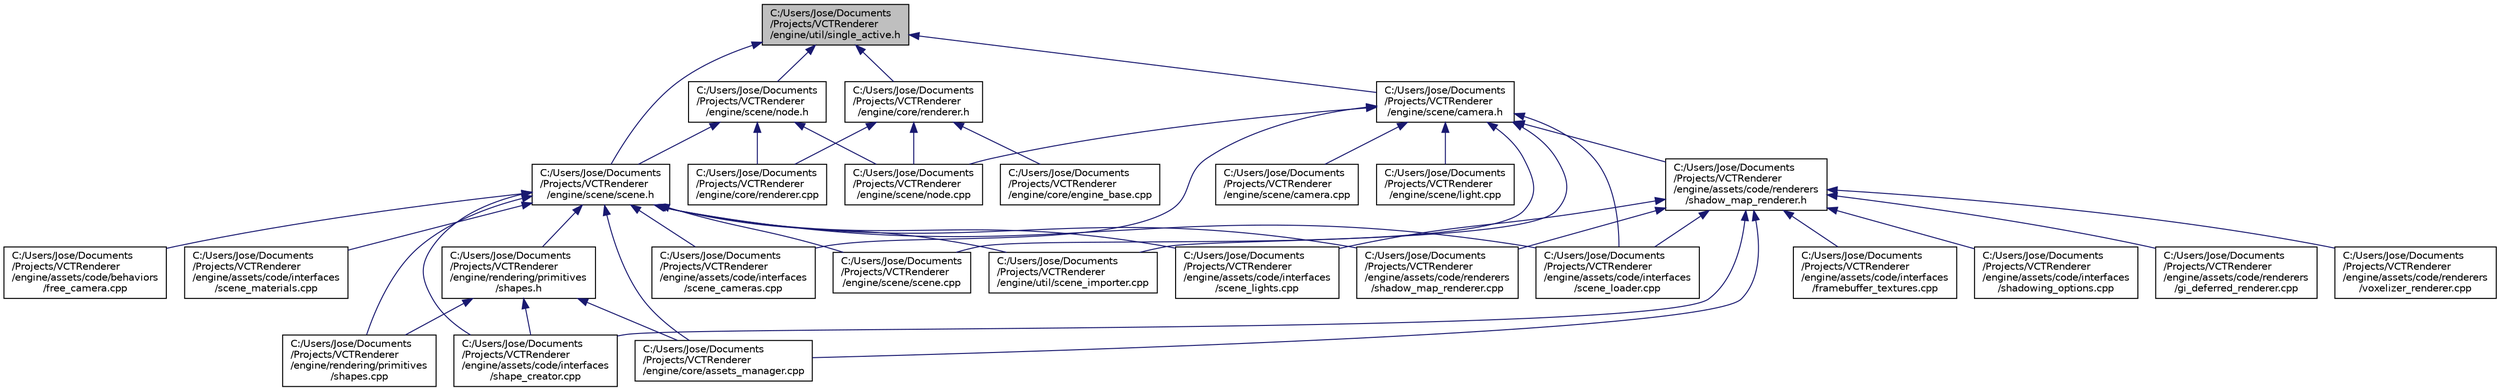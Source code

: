 digraph "C:/Users/Jose/Documents/Projects/VCTRenderer/engine/util/single_active.h"
{
 // INTERACTIVE_SVG=YES
 // LATEX_PDF_SIZE
  edge [fontname="Helvetica",fontsize="10",labelfontname="Helvetica",labelfontsize="10"];
  node [fontname="Helvetica",fontsize="10",shape=record];
  Node1 [label="C:/Users/Jose/Documents\l/Projects/VCTRenderer\l/engine/util/single_active.h",height=0.2,width=0.4,color="black", fillcolor="grey75", style="filled", fontcolor="black",tooltip=" "];
  Node1 -> Node2 [dir="back",color="midnightblue",fontsize="10",style="solid",fontname="Helvetica"];
  Node2 [label="C:/Users/Jose/Documents\l/Projects/VCTRenderer\l/engine/scene/node.h",height=0.2,width=0.4,color="black", fillcolor="white", style="filled",URL="$node_8h.html",tooltip=" "];
  Node2 -> Node3 [dir="back",color="midnightblue",fontsize="10",style="solid",fontname="Helvetica"];
  Node3 [label="C:/Users/Jose/Documents\l/Projects/VCTRenderer\l/engine/scene/scene.h",height=0.2,width=0.4,color="black", fillcolor="white", style="filled",URL="$scene_8h.html",tooltip=" "];
  Node3 -> Node4 [dir="back",color="midnightblue",fontsize="10",style="solid",fontname="Helvetica"];
  Node4 [label="C:/Users/Jose/Documents\l/Projects/VCTRenderer\l/engine/assets/code/behaviors\l/free_camera.cpp",height=0.2,width=0.4,color="black", fillcolor="white", style="filled",URL="$free__camera_8cpp.html",tooltip=" "];
  Node3 -> Node5 [dir="back",color="midnightblue",fontsize="10",style="solid",fontname="Helvetica"];
  Node5 [label="C:/Users/Jose/Documents\l/Projects/VCTRenderer\l/engine/assets/code/interfaces\l/scene_cameras.cpp",height=0.2,width=0.4,color="black", fillcolor="white", style="filled",URL="$scene__cameras_8cpp.html",tooltip=" "];
  Node3 -> Node6 [dir="back",color="midnightblue",fontsize="10",style="solid",fontname="Helvetica"];
  Node6 [label="C:/Users/Jose/Documents\l/Projects/VCTRenderer\l/engine/assets/code/interfaces\l/scene_lights.cpp",height=0.2,width=0.4,color="black", fillcolor="white", style="filled",URL="$scene__lights_8cpp.html",tooltip=" "];
  Node3 -> Node7 [dir="back",color="midnightblue",fontsize="10",style="solid",fontname="Helvetica"];
  Node7 [label="C:/Users/Jose/Documents\l/Projects/VCTRenderer\l/engine/assets/code/interfaces\l/scene_loader.cpp",height=0.2,width=0.4,color="black", fillcolor="white", style="filled",URL="$scene__loader_8cpp.html",tooltip=" "];
  Node3 -> Node8 [dir="back",color="midnightblue",fontsize="10",style="solid",fontname="Helvetica"];
  Node8 [label="C:/Users/Jose/Documents\l/Projects/VCTRenderer\l/engine/assets/code/interfaces\l/scene_materials.cpp",height=0.2,width=0.4,color="black", fillcolor="white", style="filled",URL="$scene__materials_8cpp.html",tooltip=" "];
  Node3 -> Node9 [dir="back",color="midnightblue",fontsize="10",style="solid",fontname="Helvetica"];
  Node9 [label="C:/Users/Jose/Documents\l/Projects/VCTRenderer\l/engine/assets/code/interfaces\l/shape_creator.cpp",height=0.2,width=0.4,color="black", fillcolor="white", style="filled",URL="$shape__creator_8cpp.html",tooltip=" "];
  Node3 -> Node10 [dir="back",color="midnightblue",fontsize="10",style="solid",fontname="Helvetica"];
  Node10 [label="C:/Users/Jose/Documents\l/Projects/VCTRenderer\l/engine/rendering/primitives\l/shapes.h",height=0.2,width=0.4,color="black", fillcolor="white", style="filled",URL="$shapes_8h.html",tooltip=" "];
  Node10 -> Node9 [dir="back",color="midnightblue",fontsize="10",style="solid",fontname="Helvetica"];
  Node10 -> Node11 [dir="back",color="midnightblue",fontsize="10",style="solid",fontname="Helvetica"];
  Node11 [label="C:/Users/Jose/Documents\l/Projects/VCTRenderer\l/engine/core/assets_manager.cpp",height=0.2,width=0.4,color="black", fillcolor="white", style="filled",URL="$assets__manager_8cpp.html",tooltip=" "];
  Node10 -> Node12 [dir="back",color="midnightblue",fontsize="10",style="solid",fontname="Helvetica"];
  Node12 [label="C:/Users/Jose/Documents\l/Projects/VCTRenderer\l/engine/rendering/primitives\l/shapes.cpp",height=0.2,width=0.4,color="black", fillcolor="white", style="filled",URL="$shapes_8cpp.html",tooltip=" "];
  Node3 -> Node13 [dir="back",color="midnightblue",fontsize="10",style="solid",fontname="Helvetica"];
  Node13 [label="C:/Users/Jose/Documents\l/Projects/VCTRenderer\l/engine/assets/code/renderers\l/shadow_map_renderer.cpp",height=0.2,width=0.4,color="black", fillcolor="white", style="filled",URL="$shadow__map__renderer_8cpp.html",tooltip=" "];
  Node3 -> Node11 [dir="back",color="midnightblue",fontsize="10",style="solid",fontname="Helvetica"];
  Node3 -> Node12 [dir="back",color="midnightblue",fontsize="10",style="solid",fontname="Helvetica"];
  Node3 -> Node14 [dir="back",color="midnightblue",fontsize="10",style="solid",fontname="Helvetica"];
  Node14 [label="C:/Users/Jose/Documents\l/Projects/VCTRenderer\l/engine/scene/scene.cpp",height=0.2,width=0.4,color="black", fillcolor="white", style="filled",URL="$scene_8cpp.html",tooltip=" "];
  Node3 -> Node15 [dir="back",color="midnightblue",fontsize="10",style="solid",fontname="Helvetica"];
  Node15 [label="C:/Users/Jose/Documents\l/Projects/VCTRenderer\l/engine/util/scene_importer.cpp",height=0.2,width=0.4,color="black", fillcolor="white", style="filled",URL="$scene__importer_8cpp.html",tooltip=" "];
  Node2 -> Node16 [dir="back",color="midnightblue",fontsize="10",style="solid",fontname="Helvetica"];
  Node16 [label="C:/Users/Jose/Documents\l/Projects/VCTRenderer\l/engine/core/renderer.cpp",height=0.2,width=0.4,color="black", fillcolor="white", style="filled",URL="$renderer_8cpp.html",tooltip=" "];
  Node2 -> Node17 [dir="back",color="midnightblue",fontsize="10",style="solid",fontname="Helvetica"];
  Node17 [label="C:/Users/Jose/Documents\l/Projects/VCTRenderer\l/engine/scene/node.cpp",height=0.2,width=0.4,color="black", fillcolor="white", style="filled",URL="$node_8cpp.html",tooltip=" "];
  Node1 -> Node3 [dir="back",color="midnightblue",fontsize="10",style="solid",fontname="Helvetica"];
  Node1 -> Node18 [dir="back",color="midnightblue",fontsize="10",style="solid",fontname="Helvetica"];
  Node18 [label="C:/Users/Jose/Documents\l/Projects/VCTRenderer\l/engine/scene/camera.h",height=0.2,width=0.4,color="black", fillcolor="white", style="filled",URL="$camera_8h.html",tooltip=" "];
  Node18 -> Node19 [dir="back",color="midnightblue",fontsize="10",style="solid",fontname="Helvetica"];
  Node19 [label="C:/Users/Jose/Documents\l/Projects/VCTRenderer\l/engine/assets/code/renderers\l/shadow_map_renderer.h",height=0.2,width=0.4,color="black", fillcolor="white", style="filled",URL="$shadow__map__renderer_8h.html",tooltip=" "];
  Node19 -> Node20 [dir="back",color="midnightblue",fontsize="10",style="solid",fontname="Helvetica"];
  Node20 [label="C:/Users/Jose/Documents\l/Projects/VCTRenderer\l/engine/assets/code/interfaces\l/framebuffer_textures.cpp",height=0.2,width=0.4,color="black", fillcolor="white", style="filled",URL="$framebuffer__textures_8cpp.html",tooltip=" "];
  Node19 -> Node6 [dir="back",color="midnightblue",fontsize="10",style="solid",fontname="Helvetica"];
  Node19 -> Node7 [dir="back",color="midnightblue",fontsize="10",style="solid",fontname="Helvetica"];
  Node19 -> Node21 [dir="back",color="midnightblue",fontsize="10",style="solid",fontname="Helvetica"];
  Node21 [label="C:/Users/Jose/Documents\l/Projects/VCTRenderer\l/engine/assets/code/interfaces\l/shadowing_options.cpp",height=0.2,width=0.4,color="black", fillcolor="white", style="filled",URL="$shadowing__options_8cpp.html",tooltip=" "];
  Node19 -> Node9 [dir="back",color="midnightblue",fontsize="10",style="solid",fontname="Helvetica"];
  Node19 -> Node22 [dir="back",color="midnightblue",fontsize="10",style="solid",fontname="Helvetica"];
  Node22 [label="C:/Users/Jose/Documents\l/Projects/VCTRenderer\l/engine/assets/code/renderers\l/gi_deferred_renderer.cpp",height=0.2,width=0.4,color="black", fillcolor="white", style="filled",URL="$gi__deferred__renderer_8cpp.html",tooltip=" "];
  Node19 -> Node13 [dir="back",color="midnightblue",fontsize="10",style="solid",fontname="Helvetica"];
  Node19 -> Node23 [dir="back",color="midnightblue",fontsize="10",style="solid",fontname="Helvetica"];
  Node23 [label="C:/Users/Jose/Documents\l/Projects/VCTRenderer\l/engine/assets/code/renderers\l/voxelizer_renderer.cpp",height=0.2,width=0.4,color="black", fillcolor="white", style="filled",URL="$voxelizer__renderer_8cpp.html",tooltip=" "];
  Node19 -> Node11 [dir="back",color="midnightblue",fontsize="10",style="solid",fontname="Helvetica"];
  Node18 -> Node5 [dir="back",color="midnightblue",fontsize="10",style="solid",fontname="Helvetica"];
  Node18 -> Node7 [dir="back",color="midnightblue",fontsize="10",style="solid",fontname="Helvetica"];
  Node18 -> Node24 [dir="back",color="midnightblue",fontsize="10",style="solid",fontname="Helvetica"];
  Node24 [label="C:/Users/Jose/Documents\l/Projects/VCTRenderer\l/engine/scene/camera.cpp",height=0.2,width=0.4,color="black", fillcolor="white", style="filled",URL="$camera_8cpp.html",tooltip=" "];
  Node18 -> Node25 [dir="back",color="midnightblue",fontsize="10",style="solid",fontname="Helvetica"];
  Node25 [label="C:/Users/Jose/Documents\l/Projects/VCTRenderer\l/engine/scene/light.cpp",height=0.2,width=0.4,color="black", fillcolor="white", style="filled",URL="$light_8cpp.html",tooltip=" "];
  Node18 -> Node17 [dir="back",color="midnightblue",fontsize="10",style="solid",fontname="Helvetica"];
  Node18 -> Node14 [dir="back",color="midnightblue",fontsize="10",style="solid",fontname="Helvetica"];
  Node18 -> Node15 [dir="back",color="midnightblue",fontsize="10",style="solid",fontname="Helvetica"];
  Node1 -> Node26 [dir="back",color="midnightblue",fontsize="10",style="solid",fontname="Helvetica"];
  Node26 [label="C:/Users/Jose/Documents\l/Projects/VCTRenderer\l/engine/core/renderer.h",height=0.2,width=0.4,color="black", fillcolor="white", style="filled",URL="$renderer_8h.html",tooltip=" "];
  Node26 -> Node27 [dir="back",color="midnightblue",fontsize="10",style="solid",fontname="Helvetica"];
  Node27 [label="C:/Users/Jose/Documents\l/Projects/VCTRenderer\l/engine/core/engine_base.cpp",height=0.2,width=0.4,color="black", fillcolor="white", style="filled",URL="$engine__base_8cpp.html",tooltip=" "];
  Node26 -> Node16 [dir="back",color="midnightblue",fontsize="10",style="solid",fontname="Helvetica"];
  Node26 -> Node17 [dir="back",color="midnightblue",fontsize="10",style="solid",fontname="Helvetica"];
}
